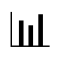 <?xml version="1.0" encoding="UTF-8"?>
<mxfile version="21.6.5" type="device">
  <diagram name="Patrones Creacionales Estético" id="aesthetic-creational-patterns">
    <mxGraphModel dx="2400" dy="1400" grid="1" gridSize="10" guides="1" tooltips="1" connect="1" arrows="1" fold="1" page="1" pageScale="1" pageWidth="2000" pageHeight="2800" math="0" shadow="0">
      <root>
        <mxCell id="factory-creates-entity4" value="creates" style="endArrow=open;endFill=1;endSize=12;html=1;rounded=1;entryX=0.5;entryY=0;entryDx=0;entryDy=0;exitX=0.5;exitY=1;exitDx=0;exitDy=0;dashed=1;strokeColor=#10b981;strokeWidth=2;labelBackgroundColor=#ffffff;fontColor=#065f46;fontSize=10;fontStyle=1;" edge="1" parent="1" source="payment-factory" target="payment-entity">
          <mxGeometry width="160" relative="1" as="geometry">
            <mxPoint x="1290" y="760" as="sourcePoint" />
            <mxPoint x="1320" y="1800" as="targetPoint" />
          </mxGeometry>
        </mxCell>

        <mxCell id="factory-creates-entity5" value="creates" style="endArrow=open;endFill=1;endSize=12;html=1;rounded=1;entryX=0.5;entryY=0;entryDx=0;entryDy=0;exitX=0.5;exitY=1;exitDx=0;exitDy=0;dashed=1;strokeColor=#10b981;strokeWidth=2;labelBackgroundColor=#ffffff;fontColor=#065f46;fontSize=10;fontStyle=1;" edge="1" parent="1" source="reservation-factory" target="reservation-entity">
          <mxGeometry width="160" relative="1" as="geometry">
            <mxPoint x="1630" y="670" as="sourcePoint" />
            <mxPoint x="1540" y="1800" as="targetPoint" />
          </mxGeometry>
        </mxCell>

        <!-- RELACIONES ENTRE ENTIDADES CON ESTILO MEJORADO -->
        <mxCell id="order-orderitem" value="1" style="endArrow=none;html=1;endSize=12;startArrow=none;startSize=12;startFill=0;endFill=0;rounded=1;entryX=0;entryY=0.5;entryDx=0;entryDy=0;exitX=1;exitY=0.5;exitDx=0;exitDy=0;strokeColor=#3b82f6;strokeWidth=3;shadow=1;" edge="1" parent="1" source="order-entity" target="orderitem-entity">
          <mxGeometry width="160" relative="1" as="geometry">
            <mxPoint x="320" y="1930" as="sourcePoint" />
            <mxPoint x="350" y="1880" as="targetPoint" />
          </mxGeometry>
        </mxCell>

        <mxCell id="order-orderitem-label" value="*" style="resizable=0;html=1;align=right;verticalAlign=bottom;fontSize=12;fontStyle=1;fontColor=#1e3a8a;" connectable="0" vertex="1" parent="order-orderitem">
          <mxGeometry x="1" relative="1" as="geometry">
            <mxPoint x="-10" as="offset" />
          </mxGeometry>
        </mxCell>

        <mxCell id="order-invoice" value="1" style="endArrow=none;html=1;endSize=12;startArrow=none;startSize=12;startFill=0;endFill=0;rounded=1;entryX=0;entryY=0.3;entryDx=0;entryDy=0;exitX=1;exitY=0.3;exitDx=0;exitDy=0;strokeColor=#3b82f6;strokeWidth=3;shadow=1;" edge="1" parent="1" source="order-entity" target="invoice-entity">
          <mxGeometry width="160" relative="1" as="geometry">
            <mxPoint x="320" y="1878" as="sourcePoint" />
            <mxPoint x="1020" y="1866" as="targetPoint" />
          </mxGeometry>
        </mxCell>

        <mxCell id="order-invoice-label" value="1" style="resizable=0;html=1;align=right;verticalAlign=bottom;fontSize=12;fontStyle=1;fontColor=#1e3a8a;" connectable="0" vertex="1" parent="order-invoice">
          <mxGeometry x="1" relative="1" as="geometry">
            <mxPoint x="-10" as="offset" />
          </mxGeometry>
        </mxCell>

        <mxCell id="invoice-payment" value="1" style="endArrow=none;html=1;endSize=12;startArrow=none;startSize=12;startFill=0;endFill=0;rounded=1;entryX=0;entryY=0.5;entryDx=0;entryDy=0;exitX=1;exitY=0.5;exitDx=0;exitDy=0;strokeColor=#3b82f6;strokeWidth=3;shadow=1;" edge="1" parent="1" source="invoice-entity" target="payment-entity">
          <mxGeometry width="160" relative="1" as="geometry">
            <mxPoint x="1200" y="1910" as="sourcePoint" />
            <mxPoint x="1230" y="1870" as="targetPoint" />
          </mxGeometry>
        </mxCell>

        <mxCell id="invoice-payment-label" value="*" style="resizable=0;html=1;align=right;verticalAlign=bottom;fontSize=12;fontStyle=1;fontColor=#1e3a8a;" connectable="0" vertex="1" parent="invoice-payment">
          <mxGeometry x="1" relative="1" as="geometry">
            <mxPoint x="-10" as="offset" />
          </mxGeometry>
        </mxCell>

        <mxCell id="customer-order" value="1" style="endArrow=none;html=1;endSize=12;startArrow=none;startSize=12;startFill=0;endFill=0;rounded=1;entryX=0.5;entryY=0;entryDx=0;entryDy=0;exitX=0;exitY=0.7;exitDx=0;exitDy=0;strokeColor=#3b82f6;strokeWidth=3;shadow=1;" edge="1" parent="1" source="customer-entity" target="order-entity">
          <mxGeometry width="160" relative="1" as="geometry">
            <mxPoint x="810" y="1968" as="sourcePoint" />
            <mxPoint x="210" y="1800" as="targetPoint" />
          </mxGeometry>
        </mxCell>

        <mxCell id="customer-order-label" value="*" style="resizable=0;html=1;align=right;verticalAlign=bottom;fontSize=12;fontStyle=1;fontColor=#1e3a8a;" connectable="0" vertex="1" parent="customer-order">
          <mxGeometry x="1" relative="1" as="geometry">
            <mxPoint x="-10" as="offset" />
          </mxGeometry>
        </mxCell>

        <mxCell id="customer-reservation" value="1" style="endArrow=none;html=1;endSize=12;startArrow=none;startSize=12;startFill=0;endFill=0;rounded=1;entryX=0;entryY=0.5;entryDx=0;entryDy=0;exitX=1;exitY=0.7;exitDx=0;exitDy=0;strokeColor=#3b82f6;strokeWidth=3;shadow=1;" edge="1" parent="1" source="customer-entity" target="reservation-entity">
          <mxGeometry width="160" relative="1" as="geometry">
            <mxPoint x="990" y="1968" as="sourcePoint" />
            <mxPoint x="1440" y="1890" as="targetPoint" />
          </mxGeometry>
        </mxCell>

        <mxCell id="customer-reservation-label" value="*" style="resizable=0;html=1;align=right;verticalAlign=bottom;fontSize=12;fontStyle=1;fontColor=#1e3a8a;" connectable="0" vertex="1" parent="customer-reservation">
          <mxGeometry x="1" relative="1" as="geometry">
            <mxPoint x="-10" as="offset" />
          </mxGeometry>
        </mxCell>

        <mxCell id="menuitem-orderitem" value="1" style="endArrow=none;html=1;endSize=12;startArrow=none;startSize=12;startFill=0;endFill=0;rounded=1;entryX=0.5;entryY=1;entryDx=0;entryDy=0;exitX=0;exitY=0.3;exitDx=0;exitDy=0;strokeColor=#3b82f6;strokeWidth=3;shadow=1;" edge="1" parent="1" source="menuitem-entity" target="orderitem-entity">
          <mxGeometry width="160" relative="1" as="geometry">
            <mxPoint x="580" y="1872" as="sourcePoint" />
            <mxPoint x="450" y="1960" as="targetPoint" />
          </mxGeometry>
        </mxCell>

        <mxCell id="menuitem-orderitem-label" value="*" style="resizable=0;html=1;align=right;verticalAlign=bottom;fontSize=12;fontStyle=1;fontColor=#1e3a8a;" connectable="0" vertex="1" parent="menuitem-orderitem">
          <mxGeometry x="1" relative="1" as="geometry">
            <mxPoint x="-10" as="offset" />
          </mxGeometry>
        </mxCell>

        <!-- DECORACIONES ADICIONALES -->
        <mxCell id="decorator1" value="🎯" style="text;html=1;strokeColor=none;fillColor=none;align=center;verticalAlign=middle;whiteSpace=wrap;rounded=0;fontSize=24;" vertex="1" parent="1">
          <mxGeometry x="1900" y="200" width="30" height="30" as="geometry" />
        </mxCell>

        <mxCell id="decorator2" value="⚡" style="text;html=1;strokeColor=none;fillColor=none;align=center;verticalAlign=middle;whiteSpace=wrap;rounded=0;fontSize=24;" vertex="1" parent="1">
          <mxGeometry x="1900" y="550" width="30" height="30" as="geometry" />
        </mxCell>

        <mxCell id="decorator3" value="🔧" style="text;html=1;strokeColor=none;fillColor=none;align=center;verticalAlign=middle;whiteSpace=wrap;rounded=0;fontSize=24;" vertex="1" parent="1">
          <mxGeometry x="1900" y="1000" width="30" height="30" as="geometry" />
        </mxCell>

        <mxCell id="decorator4" value="🏭" style="text;html=1;strokeColor=none;fillColor=none;align=center;verticalAlign=middle;whiteSpace=wrap;rounded=0;fontSize=24;" vertex="1" parent="1">
          <mxGeometry x="1900" y="1340" width="30" height="30" as="geometry" />
        </mxCell>

        <mxCell id="decorator5" value="📊" style="text;html=1;strokeColor=none;fillColor=none;align=center;verticalAlign=middle;whiteSpace=wrap;rounded=0;fontSize=24;" vertex="1" parent="1">
          <mxGeometry x="1900" y="1770" width="30" height="30" as="geometry" />
        </mxCell>

      </root>
    </mxGraphModel>
  </diagram>
</mxfile>0" />
        <mxCell id="1" parent="0" />
        
        <!-- FONDO Y TÍTULO PRINCIPAL -->
        <mxCell id="background" value="" style="rounded=1;whiteSpace=wrap;html=1;fillColor=#f8f9fa;strokeColor=none;shadow=1;" vertex="1" parent="1">
          <mxGeometry x="20" y="20" width="1960" height="2760" as="geometry" />
        </mxCell>
        
        <mxCell id="title-background" value="" style="rounded=1;whiteSpace=wrap;html=1;fillColor=#1e293b;strokeColor=none;shadow=1;" vertex="1" parent="1">
          <mxGeometry x="60" y="60" width="1880" height="80" as="geometry" />
        </mxCell>
        
        <mxCell id="title" value="🏗️ PATRONES CREACIONALES - SISTEMA DE RESTAURANTE" style="text;html=1;strokeColor=none;fillColor=none;align=center;verticalAlign=middle;whiteSpace=wrap;rounded=0;fontSize=24;fontStyle=1;fontColor=#ffffff;fontFamily=Segoe UI;" vertex="1" parent="1">
          <mxGeometry x="80" y="80" width="1840" height="40" as="geometry" />
        </mxCell>

        <!-- SECCIÓN SINGLETON CON FONDO -->
        <mxCell id="singleton-background" value="" style="rounded=1;whiteSpace=wrap;html=1;fillColor=#fef3c7;strokeColor=#f59e0b;strokeWidth=2;shadow=1;opacity=30;" vertex="1" parent="1">
          <mxGeometry x="60" y="170" width="1880" height="320" as="geometry" />
        </mxCell>
        
        <mxCell id="singleton-section" value="🔒 PATRÓN SINGLETON" style="text;html=1;strokeColor=#f59e0b;fillColor=#fbbf24;align=center;verticalAlign=middle;whiteSpace=wrap;rounded=1;fontSize=16;fontStyle=1;fontColor=#92400e;fontFamily=Segoe UI;shadow=1;" vertex="1" parent="1">
          <mxGeometry x="80" y="190" width="280" height="40" as="geometry" />
        </mxCell>

        <!-- LoggerSingleton -->
        <mxCell id="logger-singleton" value="📝 LoggerSingleton&#xa;&#xa;🔒 _instance: LoggerSingleton [static]&#xa;🔒 _lock: threading.Lock [static]&#xa;🔒 _logs: list&#xa;🔒 _initialized: bool&#xa;&#xa;➕ __new__(): LoggerSingleton&#xa;➕ __init__()&#xa;➕ log(level: str, message: str, data: Dict)&#xa;➕ get_logs(level?: str): list&#xa;➕ clear_logs()" style="swimlane;fontStyle=1;align=left;verticalAlign=top;childLayout=stackLayout;horizontal=1;startSize=26;horizontalStack=0;resizeParent=1;resizeParentMax=0;resizeLast=0;collapsible=1;marginBottom=0;fillColor=#fef3c7;strokeColor=#f59e0b;strokeWidth=2;shadow=1;rounded=1;fontFamily=Consolas;fontSize=11;" vertex="1" parent="1">
          <mxGeometry x="100" y="250" width="320" height="200" as="geometry" />
        </mxCell>

        <!-- CacheSingleton -->
        <mxCell id="cache-singleton" value="💾 CacheSingleton&#xa;&#xa;🔒 _instance: CacheSingleton [static]&#xa;🔒 _lock: threading.Lock [static]&#xa;🔒 _cache: Dict[str, Any]&#xa;🔒 _ttl: Dict[str, float]&#xa;🔒 _initialized: bool&#xa;&#xa;➕ __new__(): CacheSingleton&#xa;➕ __init__()&#xa;➕ set(key: str, value: Any, ttl_seconds: int)&#xa;➕ get(key: str): Any&#xa;➕ delete(key: str): bool&#xa;➕ clear()" style="swimlane;fontStyle=1;align=left;verticalAlign=top;childLayout=stackLayout;horizontal=1;startSize=26;horizontalStack=0;resizeParent=1;resizeParentMax=0;resizeLast=0;collapsible=1;marginBottom=0;fillColor=#fef3c7;strokeColor=#f59e0b;strokeWidth=2;shadow=1;rounded=1;fontFamily=Consolas;fontSize=11;" vertex="1" parent="1">
          <mxGeometry x="460" y="250" width="320" height="200" as="geometry" />
        </mxCell>

        <!-- NotificationSingleton -->
        <mxCell id="notification-singleton" value="🔔 NotificationSingleton&#xa;&#xa;🔒 _instance: NotificationSingleton [static]&#xa;🔒 _lock: threading.Lock [static]&#xa;🔒 _notifications: list&#xa;🔒 _subscribers: Dict[str, list]&#xa;🔒 _initialized: bool&#xa;&#xa;➕ __new__(): NotificationSingleton&#xa;➕ __init__()&#xa;➕ subscribe(event_type: str, callback)&#xa;➕ notify(event_type: str, data: Dict)&#xa;➕ get_notifications(event_type?: str): list" style="swimlane;fontStyle=1;align=left;verticalAlign=top;childLayout=stackLayout;horizontal=1;startSize=26;horizontalStack=0;resizeParent=1;resizeParentMax=0;resizeLast=0;collapsible=1;marginBottom=0;fillColor=#fef3c7;strokeColor=#f59e0b;strokeWidth=2;shadow=1;rounded=1;fontFamily=Consolas;fontSize=11;" vertex="1" parent="1">
          <mxGeometry x="820" y="250" width="340" height="200" as="geometry" />
        </mxCell>

        <!-- ConfigurationSingleton -->
        <mxCell id="config-singleton" value="⚙️ ConfigurationSingleton&#xa;&#xa;🔒 _instance: ConfigurationSingleton [static]&#xa;🔒 _lock: threading.Lock [static]&#xa;🔒 _config: Dict[str, Any]&#xa;🔒 _initialized: bool&#xa;&#xa;➕ __new__(): ConfigurationSingleton&#xa;➕ __init__()&#xa;➕ get(key: str, default: Any): Any&#xa;➕ set(key: str, value: Any)&#xa;➕ get_all(): Dict[str, Any]&#xa;➕ update(config_dict: Dict[str, Any])" style="swimlane;fontStyle=1;align=left;verticalAlign=top;childLayout=stackLayout;horizontal=1;startSize=26;horizontalStack=0;resizeParent=1;resizeParentMax=0;resizeLast=0;collapsible=1;marginBottom=0;fillColor=#fef3c7;strokeColor=#f59e0b;strokeWidth=2;shadow=1;rounded=1;fontFamily=Consolas;fontSize=11;" vertex="1" parent="1">
          <mxGeometry x="1200" y="250" width="320" height="200" as="geometry" />
        </mxCell>

        <!-- DatabaseConnectionSingleton -->
        <mxCell id="db-singleton" value="🗄️ DatabaseConnectionSingleton&#xa;&#xa;🔒 _instance: DatabaseConnectionSingleton [static]&#xa;🔒 _lock: threading.Lock [static]&#xa;🔒 _connection: db_connection&#xa;🔒 _initialized: bool&#xa;&#xa;➕ __new__(): DatabaseConnectionSingleton&#xa;➕ __init__()&#xa;➕ connection: property&#xa;➕ health_check(): bool" style="swimlane;fontStyle=1;align=left;verticalAlign=top;childLayout=stackLayout;horizontal=1;startSize=26;horizontalStack=0;resizeParent=1;resizeParentMax=0;resizeLast=0;collapsible=1;marginBottom=0;fillColor=#fef3c7;strokeColor=#f59e0b;strokeWidth=2;shadow=1;rounded=1;fontFamily=Consolas;fontSize=11;" vertex="1" parent="1">
          <mxGeometry x="1560" y="250" width="320" height="200" as="geometry" />
        </mxCell>

        <!-- SECCIÓN FACTORY METHOD CON FONDO -->
        <mxCell id="factory-background" value="" style="rounded=1;whiteSpace=wrap;html=1;fillColor=#d1fae5;strokeColor=#10b981;strokeWidth=2;shadow=1;opacity=30;" vertex="1" parent="1">
          <mxGeometry x="60" y="520" width="1880" height="400" as="geometry" />
        </mxCell>
        
        <mxCell id="factory-section" value="🏭 PATRÓN FACTORY METHOD" style="text;html=1;strokeColor=#10b981;fillColor=#34d399;align=center;verticalAlign=middle;whiteSpace=wrap;rounded=1;fontSize=16;fontStyle=1;fontColor=#064e3b;fontFamily=Segoe UI;shadow=1;" vertex="1" parent="1">
          <mxGeometry x="80" y="540" width="280" height="40" as="geometry" />
        </mxCell>

        <!-- OrderFactory Abstract -->
        <mxCell id="order-factory" value="🔧 «abstract»&#xa;OrderFactory&#xa;&#xa;🎯 create_order(order_data: Dict): Order [abstract]" style="swimlane;fontStyle=3;align=left;verticalAlign=top;childLayout=stackLayout;horizontal=1;startSize=26;horizontalStack=0;resizeParent=1;resizeParentMax=0;resizeLast=0;collapsible=1;marginBottom=0;fillColor=#d1fae5;strokeColor=#10b981;strokeWidth=2;shadow=1;rounded=1;fontFamily=Consolas;fontSize=11;" vertex="1" parent="1">
          <mxGeometry x="100" y="600" width="300" height="90" as="geometry" />
        </mxCell>

        <!-- OrderFactoryProducer -->
        <mxCell id="factory-producer" value="🎪 OrderFactoryProducer&#xa;&#xa;🔒 _factories: Dict [static]&#xa;&#xa;➕ get_factory(order_type: str): OrderFactory [static]" style="swimlane;fontStyle=1;align=left;verticalAlign=top;childLayout=stackLayout;horizontal=1;startSize=26;horizontalStack=0;resizeParent=1;resizeParentMax=0;resizeLast=0;collapsible=1;marginBottom=0;fillColor=#d1fae5;strokeColor=#10b981;strokeWidth=2;shadow=1;rounded=1;fontFamily=Consolas;fontSize=11;" vertex="1" parent="1">
          <mxGeometry x="450" y="600" width="300" height="90" as="geometry" />
        </mxCell>

        <!-- Concrete Factories -->
        <mxCell id="dinein-factory" value="🍽️ DineInOrderFactory&#xa;&#xa;➕ create_order(order_data: Dict): Order" style="swimlane;fontStyle=1;align=left;verticalAlign=top;childLayout=stackLayout;horizontal=1;startSize=26;horizontalStack=0;resizeParent=1;resizeParentMax=0;resizeLast=0;collapsible=1;marginBottom=0;fillColor=#d1fae5;strokeColor=#10b981;strokeWidth=2;shadow=1;rounded=1;fontFamily=Consolas;fontSize=11;" vertex="1" parent="1">
          <mxGeometry x="100" y="720" width="220" height="70" as="geometry" />
        </mxCell>

        <mxCell id="takeaway-factory" value="🥡 TakeawayOrderFactory&#xa;&#xa;➕ create_order(order_data: Dict): Order" style="swimlane;fontStyle=1;align=left;verticalAlign=top;childLayout=stackLayout;horizontal=1;startSize=26;horizontalStack=0;resizeParent=1;resizeParentMax=0;resizeLast=0;collapsible=1;marginBottom=0;fillColor=#d1fae5;strokeColor=#10b981;strokeWidth=2;shadow=1;rounded=1;fontFamily=Consolas;fontSize=11;" vertex="1" parent="1">
          <mxGeometry x="340" y="720" width="220" height="70" as="geometry" />
        </mxCell>

        <mxCell id="delivery-factory" value="🚚 DeliveryOrderFactory&#xa;&#xa;➕ create_order(order_data: Dict): Order" style="swimlane;fontStyle=1;align=left;verticalAlign=top;childLayout=stackLayout;horizontal=1;startSize=26;horizontalStack=0;resizeParent=1;resizeParentMax=0;resizeLast=0;collapsible=1;marginBottom=0;fillColor=#d1fae5;strokeColor=#10b981;strokeWidth=2;shadow=1;rounded=1;fontFamily=Consolas;fontSize=11;" vertex="1" parent="1">
          <mxGeometry x="580" y="720" width="220" height="70" as="geometry" />
        </mxCell>

        <!-- Static Factories -->
        <mxCell id="menuitem-factory" value="🍕 MenuItemFactory&#xa;&#xa;➕ create_menu_item(item_data: Dict): MenuItem [static]" style="swimlane;fontStyle=1;align=left;verticalAlign=top;childLayout=stackLayout;horizontal=1;startSize=26;horizontalStack=0;resizeParent=1;resizeParentMax=0;resizeLast=0;collapsible=1;marginBottom=0;fillColor=#d1fae5;strokeColor=#10b981;strokeWidth=2;shadow=1;rounded=1;fontFamily=Consolas;fontSize=11;" vertex="1" parent="1">
          <mxGeometry x="830" y="600" width="280" height="70" as="geometry" />
        </mxCell>

        <mxCell id="customer-factory" value="👤 CustomerFactory&#xa;&#xa;➕ create_customer(customer_data: Dict): Customer [static]" style="swimlane;fontStyle=1;align=left;verticalAlign=top;childLayout=stackLayout;horizontal=1;startSize=26;horizontalStack=0;resizeParent=1;resizeParentMax=0;resizeLast=0;collapsible=1;marginBottom=0;fillColor=#d1fae5;strokeColor=#10b981;strokeWidth=2;shadow=1;rounded=1;fontFamily=Consolas;fontSize=11;" vertex="1" parent="1">
          <mxGeometry x="1150" y="600" width="280" height="70" as="geometry" />
        </mxCell>

        <mxCell id="invoice-factory" value="🧾 InvoiceFactory&#xa;&#xa;➕ create_invoice(invoice_data: Dict): Invoice [static]" style="swimlane;fontStyle=1;align=left;verticalAlign=top;childLayout=stackLayout;horizontal=1;startSize=26;horizontalStack=0;resizeParent=1;resizeParentMax=0;resizeLast=0;collapsible=1;marginBottom=0;fillColor=#d1fae5;strokeColor=#10b981;strokeWidth=2;shadow=1;rounded=1;fontFamily=Consolas;fontSize=11;" vertex="1" parent="1">
          <mxGeometry x="830" y="690" width="280" height="70" as="geometry" />
        </mxCell>

        <mxCell id="payment-factory" value="💳 PaymentFactory&#xa;&#xa;➕ create_payment(payment_data: Dict): Payment [static]" style="swimlane;fontStyle=1;align=left;verticalAlign=top;childLayout=stackLayout;horizontal=1;startSize=26;horizontalStack=0;resizeParent=1;resizeParentMax=0;resizeLast=0;collapsible=1;marginBottom=0;fillColor=#d1fae5;strokeColor=#10b981;strokeWidth=2;shadow=1;rounded=1;fontFamily=Consolas;fontSize=11;" vertex="1" parent="1">
          <mxGeometry x="1150" y="690" width="280" height="70" as="geometry" />
        </mxCell>

        <mxCell id="reservation-factory" value="📅 ReservationFactory&#xa;&#xa;➕ create_reservation(reservation_data: Dict): Reservation [static]" style="swimlane;fontStyle=1;align=left;verticalAlign=top;childLayout=stackLayout;horizontal=1;startSize=26;horizontalStack=0;resizeParent=1;resizeParentMax=0;resizeLast=0;collapsible=1;marginBottom=0;fillColor=#d1fae5;strokeColor=#10b981;strokeWidth=2;shadow=1;rounded=1;fontFamily=Consolas;fontSize=11;" vertex="1" parent="1">
          <mxGeometry x="1470" y="600" width="320" height="70" as="geometry" />
        </mxCell>

        <!-- SECCIÓN BUILDER CON FONDO -->
        <mxCell id="builder-background" value="" style="rounded=1;whiteSpace=wrap;html=1;fillColor=#fef3c7;strokeColor=#f59e0b;strokeWidth=2;shadow=1;opacity=30;" vertex="1" parent="1">
          <mxGeometry x="60" y="950" width="1880" height="300" as="geometry" />
        </mxCell>
        
        <mxCell id="builder-section" value="🔨 PATRÓN BUILDER" style="text;html=1;strokeColor=#f59e0b;fillColor=#fbbf24;align=center;verticalAlign=middle;whiteSpace=wrap;rounded=1;fontSize=16;fontStyle=1;fontColor=#92400e;fontFamily=Segoe UI;shadow=1;" vertex="1" parent="1">
          <mxGeometry x="80" y="970" width="280" height="40" as="geometry" />
        </mxCell>

        <!-- OrderBuilder -->
        <mxCell id="order-builder" value="🏗️ OrderBuilder&#xa;&#xa;🔒 _order_data: Dict[str, Any]&#xa;🔒 _order_items: List[Dict[str, Any]]&#xa;&#xa;➕ set_customer(customer_id: str): OrderBuilder&#xa;➕ set_table(table_id: str): OrderBuilder&#xa;➕ set_order_type(order_type_id: str): OrderBuilder&#xa;➕ set_status(status_id: str): OrderBuilder&#xa;➕ set_special_instructions(instructions: str): OrderBuilder&#xa;➕ add_order_item(...): OrderBuilder&#xa;➕ calculate_totals(tax_rate: float, discount_amount: float): OrderBuilder&#xa;➕ build(): Order" style="swimlane;fontStyle=1;align=left;verticalAlign=top;childLayout=stackLayout;horizontal=1;startSize=26;horizontalStack=0;resizeParent=1;resizeParentMax=0;resizeLast=0;collapsible=1;marginBottom=0;fillColor=#fef3c7;strokeColor=#f59e0b;strokeWidth=2;shadow=1;rounded=1;fontFamily=Consolas;fontSize=11;" vertex="1" parent="1">
          <mxGeometry x="100" y="1030" width="420" height="200" as="geometry" />
        </mxCell>

        <!-- MenuItemBuilder -->
        <mxCell id="menuitem-builder" value="🍕 MenuItemBuilder&#xa;&#xa;🔒 _item_data: Dict[str, Any]&#xa;&#xa;➕ set_basic_info(name: str, description: str, price: float): MenuItemBuilder&#xa;➕ set_category(category_id: str): MenuItemBuilder&#xa;➕ set_pricing(cost: float): MenuItemBuilder&#xa;➕ set_preparation(preparation_time: int): MenuItemBuilder&#xa;➕ set_availability(is_available: bool, is_featured: bool): MenuItemBuilder&#xa;➕ set_image(image_url: str): MenuItemBuilder&#xa;➕ set_allergen_info(allergens: List[str]): MenuItemBuilder&#xa;➕ set_nutritional_info(nutritional_data: Dict): MenuItemBuilder&#xa;➕ build(): MenuItem" style="swimlane;fontStyle=1;align=left;verticalAlign=top;childLayout=stackLayout;horizontal=1;startSize=26;horizontalStack=0;resizeParent=1;resizeParentMax=0;resizeLast=0;collapsible=1;marginBottom=0;fillColor=#fef3c7;strokeColor=#f59e0b;strokeWidth=2;shadow=1;rounded=1;fontFamily=Consolas;fontSize=11;" vertex="1" parent="1">
          <mxGeometry x="560" y="1030" width="480" height="200" as="geometry" />
        </mxCell>

        <!-- CustomerBuilder -->
        <mxCell id="customer-builder" value="👤 CustomerBuilder&#xa;&#xa;🔒 _customer_data: Dict[str, Any]&#xa;&#xa;➕ set_personal_info(...): CustomerBuilder&#xa;➕ set_address(address: str): CustomerBuilder&#xa;➕ set_birth_date(birth_date: str): CustomerBuilder&#xa;➕ set_allergies(allergies: List[str]): CustomerBuilder&#xa;➕ set_preferences(preferences: Dict): CustomerBuilder&#xa;➕ set_loyalty(loyalty_points: int, is_vip: bool): CustomerBuilder&#xa;➕ build(): Customer" style="swimlane;fontStyle=1;align=left;verticalAlign=top;childLayout=stackLayout;horizontal=1;startSize=26;horizontalStack=0;resizeParent=1;resizeParentMax=0;resizeLast=0;collapsible=1;marginBottom=0;fillColor=#fef3c7;strokeColor=#f59e0b;strokeWidth=2;shadow=1;rounded=1;fontFamily=Consolas;fontSize=11;" vertex="1" parent="1">
          <mxGeometry x="1080" y="1030" width="360" height="170" as="geometry" />
        </mxCell>

        <!-- InvoiceBuilder -->
        <mxCell id="invoice-builder" value="🧾 InvoiceBuilder&#xa;&#xa;🔒 _invoice_data: Dict[str, Any]&#xa;&#xa;➕ set_order_info(order_id: str, customer_id?: str): InvoiceBuilder&#xa;➕ set_amounts(subtotal: float, tax_amount: float, discount_amount: float): InvoiceBuilder&#xa;➕ set_status(status: str): InvoiceBuilder&#xa;➕ set_invoice_number(invoice_number: str): InvoiceBuilder&#xa;➕ set_created_by(created_by: str): InvoiceBuilder&#xa;➕ build(): Invoice" style="swimlane;fontStyle=1;align=left;verticalAlign=top;childLayout=stackLayout;horizontal=1;startSize=26;horizontalStack=0;resizeParent=1;resizeParentMax=0;resizeLast=0;collapsible=1;marginBottom=0;fillColor=#fef3c7;strokeColor=#f59e0b;strokeWidth=2;shadow=1;rounded=1;fontFamily=Consolas;fontSize=11;" vertex="1" parent="1">
          <mxGeometry x="1480" y="1030" width="420" height="170" as="geometry" />
        </mxCell>

        <!-- SECCIÓN ABSTRACT FACTORY CON FONDO -->
        <mxCell id="abstract-factory-background" value="" style="rounded=1;whiteSpace=wrap;html=1;fillColor=#fce7f3;strokeColor=#ec4899;strokeWidth=2;shadow=1;opacity=30;" vertex="1" parent="1">
          <mxGeometry x="60" y="1290" width="1880" height="400" as="geometry" />
        </mxCell>
        
        <mxCell id="abstract-factory-section" value="🏛️ PATRÓN ABSTRACT FACTORY" style="text;html=1;strokeColor=#ec4899;fillColor=#f472b6;align=center;verticalAlign=middle;whiteSpace=wrap;rounded=1;fontSize=16;fontStyle=1;fontColor=#831843;fontFamily=Segoe UI;shadow=1;" vertex="1" parent="1">
          <mxGeometry x="80" y="1310" width="280" height="40" as="geometry" />
        </mxCell>

        <!-- OrderSystemFactory Abstract -->
        <mxCell id="order-system-factory" value="🏭 «abstract»&#xa;OrderSystemFactory&#xa;&#xa;🎯 create_order(order_data: Dict): Order [abstract]&#xa;🎯 create_order_item(item_data: Dict): OrderItem [abstract]&#xa;🎯 create_invoice(invoice_data: Dict): Invoice [abstract]&#xa;🎯 create_payment(payment_data: Dict): Payment [abstract]" style="swimlane;fontStyle=3;align=left;verticalAlign=top;childLayout=stackLayout;horizontal=1;startSize=26;horizontalStack=0;resizeParent=1;resizeParentMax=0;resizeLast=0;collapsible=1;marginBottom=0;fillColor=#fce7f3;strokeColor=#ec4899;strokeWidth=2;shadow=1;rounded=1;fontFamily=Consolas;fontSize=11;" vertex="1" parent="1">
          <mxGeometry x="100" y="1370" width="380" height="130" as="geometry" />
        </mxCell>

        <!-- ReservationSystemFactory Abstract -->
        <mxCell id="reservation-system-factory" value="📅 «abstract»&#xa;ReservationSystemFactory&#xa;&#xa;🎯 create_reservation(reservation_data: Dict): Reservation [abstract]&#xa;🎯 create_customer_for_reservation(customer_data: Dict): Customer [abstract]" style="swimlane;fontStyle=3;align=left;verticalAlign=top;childLayout=stackLayout;horizontal=1;startSize=26;horizontalStack=0;resizeParent=1;resizeParentMax=0;resizeLast=0;collapsible=1;marginBottom=0;fillColor=#fce7f3;strokeColor=#ec4899;strokeWidth=2;shadow=1;rounded=1;fontFamily=Consolas;fontSize=11;" vertex="1" parent="1">
          <mxGeometry x="520" y="1370" width="420" height="110" as="geometry" />
        </mxCell>

        <!-- FactoryProducer -->
        <mxCell id="abstract-factory-producer" value="🎪 FactoryProducer&#xa;&#xa;➕ get_order_system_factory(system_type: str): OrderSystemFactory [static]&#xa;➕ get_reservation_system_factory(customer_type: str): ReservationSystemFactory [static]" style="swimlane;fontStyle=1;align=left;verticalAlign=top;childLayout=stackLayout;horizontal=1;startSize=26;horizontalStack=0;resizeParent=1;resizeParentMax=0;resizeLast=0;collapsible=1;marginBottom=0;fillColor=#fce7f3;strokeColor=#ec4899;strokeWidth=2;shadow=1;rounded=1;fontFamily=Consolas;fontSize=11;" vertex="1" parent="1">
          <mxGeometry x="980" y="1370" width="520" height="90" as="geometry" />
        </mxCell>

        <!-- Concrete System Factories -->
        <mxCell id="dinein-system-factory" value="🍽️ DineInSystemFactory&#xa;&#xa;➕ create_order(order_data: Dict): Order&#xa;➕ create_order_item(item_data: Dict): OrderItem&#xa;➕ create_invoice(invoice_data: Dict): Invoice&#xa;➕ create_payment(payment_data: Dict): Payment" style="swimlane;fontStyle=1;align=left;verticalAlign=top;childLayout=stackLayout;horizontal=1;startSize=26;horizontalStack=0;resizeParent=1;resizeParentMax=0;resizeLast=0;collapsible=1;marginBottom=0;fillColor=#fce7f3;strokeColor=#ec4899;strokeWidth=2;shadow=1;rounded=1;fontFamily=Consolas;fontSize=11;" vertex="1" parent="1">
          <mxGeometry x="100" y="1530" width="300" height="110" as="geometry" />
        </mxCell>

        <mxCell id="takeaway-system-factory" value="🥡 TakeawaySystemFactory&#xa;&#xa;➕ create_order(order_data: Dict): Order&#xa;➕ create_order_item(item_data: Dict): OrderItem&#xa;➕ create_invoice(invoice_data: Dict): Invoice&#xa;➕ create_payment(payment_data: Dict): Payment" style="swimlane;fontStyle=1;align=left;verticalAlign=top;childLayout=stackLayout;horizontal=1;startSize=26;horizontalStack=0;resizeParent=1;resizeParentMax=0;resizeLast=0;collapsible=1;marginBottom=0;fillColor=#fce7f3;strokeColor=#ec4899;strokeWidth=2;shadow=1;rounded=1;fontFamily=Consolas;fontSize=11;" vertex="1" parent="1">
          <mxGeometry x="420" y="1530" width="300" height="110" as="geometry" />
        </mxCell>

        <mxCell id="delivery-system-factory" value="🚚 DeliverySystemFactory&#xa;&#xa;➕ create_order(order_data: Dict): Order&#xa;➕ create_order_item(item_data: Dict): OrderItem&#xa;➕ create_invoice(invoice_data: Dict): Invoice&#xa;➕ create_payment(payment_data: Dict): Payment" style="swimlane;fontStyle=1;align=left;verticalAlign=top;childLayout=stackLayout;horizontal=1;startSize=26;horizontalStack=0;resizeParent=1;resizeParentMax=0;resizeLast=0;collapsible=1;marginBottom=0;fillColor=#fce7f3;strokeColor=#ec4899;strokeWidth=2;shadow=1;rounded=1;fontFamily=Consolas;fontSize=11;" vertex="1" parent="1">
          <mxGeometry x="740" y="1530" width="300" height="110" as="geometry" />
        </mxCell>

        <mxCell id="standard-reservation-factory" value="👥 StandardReservationFactory&#xa;&#xa;➕ create_reservation(reservation_data: Dict): Reservation&#xa;➕ create_customer_for_reservation(customer_data: Dict): Customer" style="swimlane;fontStyle=1;align=left;verticalAlign=top;childLayout=stackLayout;horizontal=1;startSize=26;horizontalStack=0;resizeParent=1;resizeParentMax=0;resizeLast=0;collapsible=1;marginBottom=0;fillColor=#fce7f3;strokeColor=#ec4899;strokeWidth=2;shadow=1;rounded=1;fontFamily=Consolas;fontSize=11;" vertex="1" parent="1">
          <mxGeometry x="1080" y="1530" width="380" height="90" as="geometry" />
        </mxCell>

        <mxCell id="vip-reservation-factory" value="⭐ VIPReservationFactory&#xa;&#xa;➕ create_reservation(reservation_data: Dict): Reservation&#xa;➕ create_customer_for_reservation(customer_data: Dict): Customer" style="swimlane;fontStyle=1;align=left;verticalAlign=top;childLayout=stackLayout;horizontal=1;startSize=26;horizontalStack=0;resizeParent=1;resizeParentMax=0;resizeLast=0;collapsible=1;marginBottom=0;fillColor=#fce7f3;strokeColor=#ec4899;strokeWidth=2;shadow=1;rounded=1;fontFamily=Consolas;fontSize=11;" vertex="1" parent="1">
          <mxGeometry x="1500" y="1530" width="380" height="90" as="geometry" />
        </mxCell>

        <!-- SECCIÓN ENTIDADES DEL DOMINIO CON FONDO -->
        <mxCell id="entities-background" value="" style="rounded=1;whiteSpace=wrap;html=1;fillColor=#dbeafe;strokeColor=#3b82f6;strokeWidth=2;shadow=1;opacity=30;" vertex="1" parent="1">
          <mxGeometry x="60" y="1720" width="1880" height="480" as="geometry" />
        </mxCell>
        
        <mxCell id="entities-section" value="🏢 ENTIDADES DEL DOMINIO" style="text;html=1;strokeColor=#3b82f6;fillColor=#60a5fa;align=center;verticalAlign=middle;whiteSpace=wrap;rounded=1;fontSize=16;fontStyle=1;fontColor=#1e3a8a;fontFamily=Segoe UI;shadow=1;" vertex="1" parent="1">
          <mxGeometry x="80" y="1740" width="280" height="40" as="geometry" />
        </mxCell>

        <!-- Order Entity -->
        <mxCell id="order-entity" value="🛒 Order&#xa;&#xa;➕ id: str&#xa;➕ order_number: str&#xa;➕ customer_id: str&#xa;➕ table_id: str&#xa;➕ order_type_id: str&#xa;➕ status_id: str&#xa;➕ subtotal: float&#xa;➕ tax_amount: float&#xa;➕ discount_amount: float&#xa;➕ total_amount: float&#xa;➕ special_instructions: str&#xa;➕ created_at: datetime&#xa;➕ updated_at: datetime" style="swimlane;fontStyle=1;align=left;verticalAlign=top;childLayout=stackLayout;horizontal=1;startSize=26;horizontalStack=0;resizeParent=1;resizeParentMax=0;resizeLast=0;collapsible=1;marginBottom=0;fillColor=#dbeafe;strokeColor=#3b82f6;strokeWidth=2;shadow=1;rounded=1;fontFamily=Consolas;fontSize=11;" vertex="1" parent="1">
          <mxGeometry x="100" y="1800" width="220" height="260" as="geometry" />
        </mxCell>

        <!-- OrderItem Entity -->
        <mxCell id="orderitem-entity" value="📝 OrderItem&#xa;&#xa;➕ id: str&#xa;➕ order_id: str&#xa;➕ menu_item_id: str&#xa;➕ quantity: int&#xa;➕ unit_price: float&#xa;➕ total_price: float&#xa;➕ customizations: List&#xa;➕ special_instructions: str" style="swimlane;fontStyle=1;align=left;verticalAlign=top;childLayout=stackLayout;horizontal=1;startSize=26;horizontalStack=0;resizeParent=1;resizeParentMax=0;resizeLast=0;collapsible=1;marginBottom=0;fillColor=#dbeafe;strokeColor=#3b82f6;strokeWidth=2;shadow=1;rounded=1;fontFamily=Consolas;fontSize=11;" vertex="1" parent="1">
          <mxGeometry x="350" y="1800" width="200" height="160" as="geometry" />
        </mxCell>

        <!-- MenuItem Entity -->
        <mxCell id="menuitem-entity" value="🍕 MenuItem&#xa;&#xa;➕ id: str&#xa;➕ name: str&#xa;➕ description: str&#xa;➕ price: float&#xa;➕ cost: float&#xa;➕ category_id: str&#xa;➕ preparation_time: int&#xa;➕ is_available: bool&#xa;➕ is_featured: bool&#xa;➕ image_url: str&#xa;➕ allergen_info: List[str]&#xa;➕ nutritional_info: Dict" style="swimlane;fontStyle=1;align=left;verticalAlign=top;childLayout=stackLayout;horizontal=1;startSize=26;horizontalStack=0;resizeParent=1;resizeParentMax=0;resizeLast=0;collapsible=1;marginBottom=0;fillColor=#dbeafe;strokeColor=#3b82f6;strokeWidth=2;shadow=1;rounded=1;fontFamily=Consolas;fontSize=11;" vertex="1" parent="1">
          <mxGeometry x="580" y="1800" width="200" height="240" as="geometry" />
        </mxCell>

        <!-- Customer Entity -->
        <mxCell id="customer-entity" value="👤 Customer&#xa;&#xa;➕ id: str&#xa;➕ first_name: str&#xa;➕ last_name: str&#xa;➕ email: str&#xa;➕ phone: str&#xa;➕ address: str&#xa;➕ birth_date: str&#xa;➕ allergies: List[str]&#xa;➕ preferences: Dict&#xa;➕ loyalty_points: int&#xa;➕ is_vip: bool&#xa;➕ created_at: datetime" style="swimlane;fontStyle=1;align=left;verticalAlign=top;childLayout=stackLayout;horizontal=1;startSize=26;horizontalStack=0;resizeParent=1;resizeParentMax=0;resizeLast=0;collapsible=1;marginBottom=0;fillColor=#dbeafe;strokeColor=#3b82f6;strokeWidth=2;shadow=1;rounded=1;fontFamily=Consolas;fontSize=11;" vertex="1" parent="1">
          <mxGeometry x="810" y="1800" width="180" height="240" as="geometry" />
        </mxCell>

        <!-- Invoice Entity -->
        <mxCell id="invoice-entity" value="🧾 Invoice&#xa;&#xa;➕ id: str&#xa;➕ invoice_number: str&#xa;➕ order_id: str&#xa;➕ customer_id: str&#xa;➕ subtotal: float&#xa;➕ tax_amount: float&#xa;➕ discount_amount: float&#xa;➕ total_amount: float&#xa;➕ status: str&#xa;➕ created_by: str&#xa;➕ created_at: datetime" style="swimlane;fontStyle=1;align=left;verticalAlign=top;childLayout=stackLayout;horizontal=1;startSize=26;horizontalStack=0;resizeParent=1;resizeParentMax=0;resizeLast=0;collapsible=1;marginBottom=0;fillColor=#dbeafe;strokeColor=#3b82f6;strokeWidth=2;shadow=1;rounded=1;fontFamily=Consolas;fontSize=11;" vertex="1" parent="1">
          <mxGeometry x="1020" y="1800" width="180" height="220" as="geometry" />
        </mxCell>

        <!-- Payment Entity -->
        <mxCell id="payment-entity" value="💳 Payment&#xa;&#xa;➕ id: str&#xa;➕ invoice_id: str&#xa;➕ amount: float&#xa;➕ payment_method: str&#xa;➕ status: str&#xa;➕ transaction_id: str&#xa;➕ created_at: datetime" style="swimlane;fontStyle=1;align=left;verticalAlign=top;childLayout=stackLayout;horizontal=1;startSize=26;horizontalStack=0;resizeParent=1;resizeParentMax=0;resizeLast=0;collapsible=1;marginBottom=0;fillColor=#dbeafe;strokeColor=#3b82f6;strokeWidth=2;shadow=1;rounded=1;fontFamily=Consolas;fontSize=11;" vertex="1" parent="1">
          <mxGeometry x="1230" y="1800" width="180" height="140" as="geometry" />
        </mxCell>

        <!-- Reservation Entity -->
        <mxCell id="reservation-entity" value="📅 Reservation&#xa;&#xa;➕ id: str&#xa;➕ customer_id: str&#xa;➕ table_id: str&#xa;➕ reservation_date: datetime&#xa;➕ party_size: int&#xa;➕ duration: int&#xa;➕ status: str&#xa;➕ special_requests: str&#xa;➕ created_at: datetime" style="swimlane;fontStyle=1;align=left;verticalAlign=top;childLayout=stackLayout;horizontal=1;startSize=26;horizontalStack=0;resizeParent=1;resizeParentMax=0;resizeLast=0;collapsible=1;marginBottom=0;fillColor=#dbeafe;strokeColor=#3b82f6;strokeWidth=2;shadow=1;rounded=1;fontFamily=Consolas;fontSize=11;" vertex="1" parent="1">
          <mxGeometry x="1440" y="1800" width="200" height="180" as="geometry" />
        </mxCell>

        <!-- LEYENDA Y NOTAS -->
        <mxCell id="legend-background" value="" style="rounded=1;whiteSpace=wrap;html=1;fillColor=#f1f5f9;strokeColor=#64748b;strokeWidth=2;shadow=1;" vertex="1" parent="1">
          <mxGeometry x="60" y="2230" width="1880" height="120" as="geometry" />
        </mxCell>
        
        <mxCell id="legend-title" value="📋 LEYENDA Y NOTAS" style="text;html=1;strokeColor=#64748b;fillColor=#94a3b8;align=center;verticalAlign=middle;whiteSpace=wrap;rounded=1;fontSize=16;fontStyle=1;fontColor=#1e293b;fontFamily=Segoe UI;shadow=1;" vertex="1" parent="1">
          <mxGeometry x="80" y="2250" width="200" height="30" as="geometry" />
        </mxCell>

        <mxCell id="legend-content" value="🔒 Atributos privados     ➕ Métodos públicos     🎯 Métodos abstractos     [static] Métodos estáticos&#xa;&#xa;💡 CARACTERÍSTICAS: Thread-safe Singletons | Fluent Interface Builders | Extensible Factories | Domain-driven Entities&#xa;✨ BENEFICIOS: Reutilización de código | Separación de responsabilidades | Facilidad de testing | Escalabilidad" style="text;html=1;strokeColor=none;fillColor=none;align=left;verticalAlign=top;whiteSpace=wrap;rounded=0;fontSize=12;fontColor=#374151;fontFamily=Segoe UI;" vertex="1" parent="1">
          <mxGeometry x="100" y="2290" width="1800" height="50" as="geometry" />
        </mxCell>

        <!-- RELACIONES MEJORADAS CON ESTILOS -->
        
        <!-- Factory Method Pattern Inheritance -->
        <mxCell id="factory-inheritance1" value="" style="endArrow=block;endSize=16;endFill=0;html=1;rounded=1;entryX=0.2;entryY=1;entryDx=0;entryDy=0;exitX=0.5;exitY=0;exitDx=0;exitDy=0;strokeColor=#10b981;strokeWidth=3;shadow=1;" edge="1" parent="1" source="dinein-factory" target="order-factory">
          <mxGeometry width="160" relative="1" as="geometry">
            <mxPoint x="210" y="720" as="sourcePoint" />
            <mxPoint x="160" y="690" as="targetPoint" />
          </mxGeometry>
        </mxCell>

        <mxCell id="factory-inheritance2" value="" style="endArrow=block;endSize=16;endFill=0;html=1;rounded=1;entryX=0.5;entryY=1;entryDx=0;entryDy=0;exitX=0.5;exitY=0;exitDx=0;exitDy=0;strokeColor=#10b981;strokeWidth=3;shadow=1;" edge="1" parent="1" source="takeaway-factory" target="order-factory">
          <mxGeometry width="160" relative="1" as="geometry">
            <mxPoint x="450" y="720" as="sourcePoint" />
            <mxPoint x="250" y="690" as="targetPoint" />
          </mxGeometry>
        </mxCell>

        <mxCell id="factory-inheritance3" value="" style="endArrow=block;endSize=16;endFill=0;html=1;rounded=1;entryX=0.8;entryY=1;entryDx=0;entryDy=0;exitX=0.5;exitY=0;exitDx=0;exitDy=0;strokeColor=#10b981;strokeWidth=3;shadow=1;" edge="1" parent="1" source="delivery-factory" target="order-factory">
          <mxGeometry width="160" relative="1" as="geometry">
            <mxPoint x="690" y="720" as="sourcePoint" />
            <mxPoint x="340" y="690" as="targetPoint" />
          </mxGeometry>
        </mxCell>

        <!-- Factory Creates Relations -->
        <mxCell id="factory-creates1" value="creates" style="endArrow=open;endFill=1;endSize=12;html=1;rounded=1;entryX=1;entryY=0.5;entryDx=0;entryDy=0;exitX=0;exitY=0.5;exitDx=0;exitDy=0;dashed=1;strokeColor=#10b981;strokeWidth=2;labelBackgroundColor=#ffffff;fontColor=#065f46;fontSize=10;fontStyle=1;" edge="1" parent="1" source="factory-producer" target="order-factory">
          <mxGeometry width="160" relative="1" as="geometry">
            <mxPoint x="450" y="645" as="sourcePoint" />
            <mxPoint x="400" y="645" as="targetPoint" />
          </mxGeometry>
        </mxCell>

        <!-- Abstract Factory Pattern Inheritance -->
        <mxCell id="abstract-factory-inheritance1" value="" style="endArrow=block;endSize=16;endFill=0;html=1;rounded=1;entryX=0.2;entryY=1;entryDx=0;entryDy=0;exitX=0.5;exitY=0;exitDx=0;exitDy=0;strokeColor=#ec4899;strokeWidth=3;shadow=1;" edge="1" parent="1" source="dinein-system-factory" target="order-system-factory">
          <mxGeometry width="160" relative="1" as="geometry">
            <mxPoint x="250" y="1530" as="sourcePoint" />
            <mxPoint x="176" y="1500" as="targetPoint" />
          </mxGeometry>
        </mxCell>

        <mxCell id="abstract-factory-inheritance2" value="" style="endArrow=block;endSize=16;endFill=0;html=1;rounded=1;entryX=0.5;entryY=1;entryDx=0;entryDy=0;exitX=0.5;exitY=0;exitDx=0;exitDy=0;strokeColor=#ec4899;strokeWidth=3;shadow=1;" edge="1" parent="1" source="takeaway-system-factory" target="order-system-factory">
          <mxGeometry width="160" relative="1" as="geometry">
            <mxPoint x="570" y="1530" as="sourcePoint" />
            <mxPoint x="290" y="1500" as="targetPoint" />
          </mxGeometry>
        </mxCell>

        <mxCell id="abstract-factory-inheritance3" value="" style="endArrow=block;endSize=16;endFill=0;html=1;rounded=1;entryX=0.8;entryY=1;entryDx=0;entryDy=0;exitX=0.5;exitY=0;exitDx=0;exitDy=0;strokeColor=#ec4899;strokeWidth=3;shadow=1;" edge="1" parent="1" source="delivery-system-factory" target="order-system-factory">
          <mxGeometry width="160" relative="1" as="geometry">
            <mxPoint x="890" y="1530" as="sourcePoint" />
            <mxPoint x="404" y="1500" as="targetPoint" />
          </mxGeometry>
        </mxCell>

        <mxCell id="reservation-factory-inheritance1" value="" style="endArrow=block;endSize=16;endFill=0;html=1;rounded=1;entryX=0.3;entryY=1;entryDx=0;entryDy=0;exitX=0.5;exitY=0;exitDx=0;exitDy=0;strokeColor=#ec4899;strokeWidth=3;shadow=1;" edge="1" parent="1" source="standard-reservation-factory" target="reservation-system-factory">
          <mxGeometry width="160" relative="1" as="geometry">
            <mxPoint x="1270" y="1530" as="sourcePoint" />
            <mxPoint x="646" y="1480" as="targetPoint" />
          </mxGeometry>
        </mxCell>

        <mxCell id="reservation-factory-inheritance2" value="" style="endArrow=block;endSize=16;endFill=0;html=1;rounded=1;entryX=0.7;entryY=1;entryDx=0;entryDy=0;exitX=0.5;exitY=0;exitDx=0;exitDy=0;strokeColor=#ec4899;strokeWidth=3;shadow=1;" edge="1" parent="1" source="vip-reservation-factory" target="reservation-system-factory">
          <mxGeometry width="160" relative="1" as="geometry">
            <mxPoint x="1690" y="1530" as="sourcePoint" />
            <mxPoint x="814" y="1480" as="targetPoint" />
          </mxGeometry>
        </mxCell>

        <!-- Abstract Factory Producer Relations -->
        <mxCell id="abstract-factory-creates1" value="creates" style="endArrow=open;endFill=1;endSize=12;html=1;rounded=1;entryX=1;entryY=0.5;entryDx=0;entryDy=0;exitX=0;exitY=0.3;exitDx=0;exitDy=0;dashed=1;strokeColor=#ec4899;strokeWidth=2;labelBackgroundColor=#ffffff;fontColor=#831843;fontSize=10;fontStyle=1;" edge="1" parent="1" source="abstract-factory-producer" target="order-system-factory">
          <mxGeometry width="160" relative="1" as="geometry">
            <mxPoint x="980" y="1395" as="sourcePoint" />
            <mxPoint x="480" y="1435" as="targetPoint" />
          </mxGeometry>
        </mxCell>

        <mxCell id="abstract-factory-creates2" value="creates" style="endArrow=open;endFill=1;endSize=12;html=1;rounded=1;entryX=1;entryY=0.5;entryDx=0;entryDy=0;exitX=0;exitY=0.7;exitDx=0;exitDy=0;dashed=1;strokeColor=#ec4899;strokeWidth=2;labelBackgroundColor=#ffffff;fontColor=#831843;fontSize=10;fontStyle=1;" edge="1" parent="1" source="abstract-factory-producer" target="reservation-system-factory">
          <mxGeometry width="160" relative="1" as="geometry">
            <mxPoint x="980" y="1433" as="sourcePoint" />
            <mxPoint x="940" y="1425" as="targetPoint" />
          </mxGeometry>
        </mxCell>

        <!-- Builder Pattern Relations -->
        <mxCell id="builder-creates1" value="builds" style="endArrow=open;endFill=1;endSize=12;html=1;rounded=1;entryX=0.5;entryY=0;entryDx=0;entryDy=0;exitX=0.5;exitY=1;exitDx=0;exitDy=0;dashed=1;strokeColor=#f59e0b;strokeWidth=2;labelBackgroundColor=#ffffff;fontColor=#92400e;fontSize=10;fontStyle=1;" edge="1" parent="1" source="order-builder" target="order-entity">
          <mxGeometry width="160" relative="1" as="geometry">
            <mxPoint x="310" y="1230" as="sourcePoint" />
            <mxPoint x="210" y="1800" as="targetPoint" />
          </mxGeometry>
        </mxCell>

        <mxCell id="builder-creates2" value="builds" style="endArrow=open;endFill=1;endSize=12;html=1;rounded=1;entryX=0.5;entryY=0;entryDx=0;entryDy=0;exitX=0.5;exitY=1;exitDx=0;exitDy=0;dashed=1;strokeColor=#f59e0b;strokeWidth=2;labelBackgroundColor=#ffffff;fontColor=#92400e;fontSize=10;fontStyle=1;" edge="1" parent="1" source="menuitem-builder" target="menuitem-entity">
          <mxGeometry width="160" relative="1" as="geometry">
            <mxPoint x="800" y="1230" as="sourcePoint" />
            <mxPoint x="680" y="1800" as="targetPoint" />
          </mxGeometry>
        </mxCell>

        <mxCell id="builder-creates3" value="builds" style="endArrow=open;endFill=1;endSize=12;html=1;rounded=1;entryX=0.5;entryY=0;entryDx=0;entryDy=0;exitX=0.5;exitY=1;exitDx=0;exitDy=0;dashed=1;strokeColor=#f59e0b;strokeWidth=2;labelBackgroundColor=#ffffff;fontColor=#92400e;fontSize=10;fontStyle=1;" edge="1" parent="1" source="customer-builder" target="customer-entity">
          <mxGeometry width="160" relative="1" as="geometry">
            <mxPoint x="1260" y="1200" as="sourcePoint" />
            <mxPoint x="900" y="1800" as="targetPoint" />
          </mxGeometry>
        </mxCell>

        <mxCell id="builder-creates4" value="builds" style="endArrow=open;endFill=1;endSize=12;html=1;rounded=1;entryX=0.5;entryY=0;entryDx=0;entryDy=0;exitX=0.5;exitY=1;exitDx=0;exitDy=0;dashed=1;strokeColor=#f59e0b;strokeWidth=2;labelBackgroundColor=#ffffff;fontColor=#92400e;fontSize=10;fontStyle=1;" edge="1" parent="1" source="invoice-builder" target="invoice-entity">
          <mxGeometry width="160" relative="1" as="geometry">
            <mxPoint x="1690" y="1200" as="sourcePoint" />
            <mxPoint x="1110" y="1800" as="targetPoint" />
          </mxGeometry>
        </mxCell>

        <!-- Factory Method creates entities -->
        <mxCell id="factory-creates-entity1" value="creates" style="endArrow=open;endFill=1;endSize=12;html=1;rounded=1;entryX=0.5;entryY=0;entryDx=0;entryDy=0;exitX=0.5;exitY=1;exitDx=0;exitDy=0;dashed=1;strokeColor=#10b981;strokeWidth=2;labelBackgroundColor=#ffffff;fontColor=#065f46;fontSize=10;fontStyle=1;" edge="1" parent="1" source="menuitem-factory" target="menuitem-entity">
          <mxGeometry width="160" relative="1" as="geometry">
            <mxPoint x="970" y="670" as="sourcePoint" />
            <mxPoint x="680" y="1800" as="targetPoint" />
          </mxGeometry>
        </mxCell>

        <mxCell id="factory-creates-entity2" value="creates" style="endArrow=open;endFill=1;endSize=12;html=1;rounded=1;entryX=0.5;entryY=0;entryDx=0;entryDy=0;exitX=0.5;exitY=1;exitDx=0;exitDy=0;dashed=1;strokeColor=#10b981;strokeWidth=2;labelBackgroundColor=#ffffff;fontColor=#065f46;fontSize=10;fontStyle=1;" edge="1" parent="1" source="customer-factory" target="customer-entity">
          <mxGeometry width="160" relative="1" as="geometry">
            <mxPoint x="1290" y="670" as="sourcePoint" />
            <mxPoint x="900" y="1800" as="targetPoint" />
          </mxGeometry>
        </mxCell>

        <mxCell id="factory-creates-entity3" value="creates" style="endArrow=open;endFill=1;endSize=12;html=1;rounded=1;entryX=0.5;entryY=0;entryDx=0;entryDy=0;exitX=0.5;exitY=1;exitDx=0;exitDy=0;dashed=1;strokeColor=#10b981;strokeWidth=2;labelBackgroundColor=#ffffff;fontColor=#065f46;fontSize=10;fontStyle=1;" edge="1" parent="1" source="invoice-factory" target="invoice-entity">
          <mxGeometry width="160" relative="1" as="geometry">
            <mxPoint x="970" y="760" as="sourcePoint" />
            <mxPoint x="1110" y="1800" as="targetPoint" />
          </mxGeometry>
        </mxCell>

        <mxCell id="